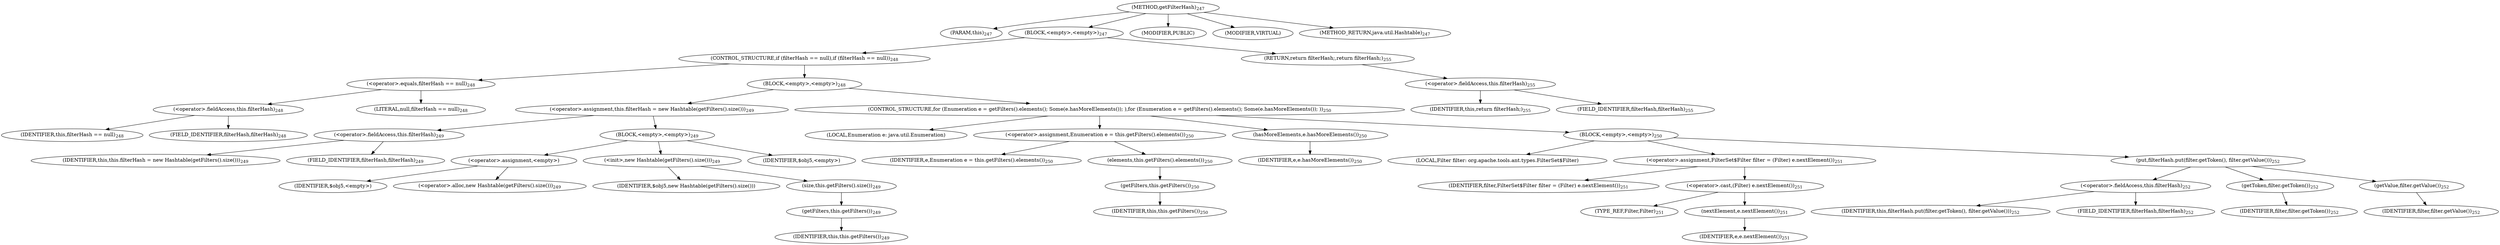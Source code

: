 digraph "getFilterHash" {  
"564" [label = <(METHOD,getFilterHash)<SUB>247</SUB>> ]
"61" [label = <(PARAM,this)<SUB>247</SUB>> ]
"565" [label = <(BLOCK,&lt;empty&gt;,&lt;empty&gt;)<SUB>247</SUB>> ]
"566" [label = <(CONTROL_STRUCTURE,if (filterHash == null),if (filterHash == null))<SUB>248</SUB>> ]
"567" [label = <(&lt;operator&gt;.equals,filterHash == null)<SUB>248</SUB>> ]
"568" [label = <(&lt;operator&gt;.fieldAccess,this.filterHash)<SUB>248</SUB>> ]
"569" [label = <(IDENTIFIER,this,filterHash == null)<SUB>248</SUB>> ]
"570" [label = <(FIELD_IDENTIFIER,filterHash,filterHash)<SUB>248</SUB>> ]
"571" [label = <(LITERAL,null,filterHash == null)<SUB>248</SUB>> ]
"572" [label = <(BLOCK,&lt;empty&gt;,&lt;empty&gt;)<SUB>248</SUB>> ]
"573" [label = <(&lt;operator&gt;.assignment,this.filterHash = new Hashtable(getFilters().size()))<SUB>249</SUB>> ]
"574" [label = <(&lt;operator&gt;.fieldAccess,this.filterHash)<SUB>249</SUB>> ]
"575" [label = <(IDENTIFIER,this,this.filterHash = new Hashtable(getFilters().size()))<SUB>249</SUB>> ]
"576" [label = <(FIELD_IDENTIFIER,filterHash,filterHash)<SUB>249</SUB>> ]
"577" [label = <(BLOCK,&lt;empty&gt;,&lt;empty&gt;)<SUB>249</SUB>> ]
"578" [label = <(&lt;operator&gt;.assignment,&lt;empty&gt;)> ]
"579" [label = <(IDENTIFIER,$obj5,&lt;empty&gt;)> ]
"580" [label = <(&lt;operator&gt;.alloc,new Hashtable(getFilters().size()))<SUB>249</SUB>> ]
"581" [label = <(&lt;init&gt;,new Hashtable(getFilters().size()))<SUB>249</SUB>> ]
"582" [label = <(IDENTIFIER,$obj5,new Hashtable(getFilters().size()))> ]
"583" [label = <(size,this.getFilters().size())<SUB>249</SUB>> ]
"584" [label = <(getFilters,this.getFilters())<SUB>249</SUB>> ]
"60" [label = <(IDENTIFIER,this,this.getFilters())<SUB>249</SUB>> ]
"585" [label = <(IDENTIFIER,$obj5,&lt;empty&gt;)> ]
"586" [label = <(CONTROL_STRUCTURE,for (Enumeration e = getFilters().elements(); Some(e.hasMoreElements()); ),for (Enumeration e = getFilters().elements(); Some(e.hasMoreElements()); ))<SUB>250</SUB>> ]
"587" [label = <(LOCAL,Enumeration e: java.util.Enumeration)> ]
"588" [label = <(&lt;operator&gt;.assignment,Enumeration e = this.getFilters().elements())<SUB>250</SUB>> ]
"589" [label = <(IDENTIFIER,e,Enumeration e = this.getFilters().elements())<SUB>250</SUB>> ]
"590" [label = <(elements,this.getFilters().elements())<SUB>250</SUB>> ]
"591" [label = <(getFilters,this.getFilters())<SUB>250</SUB>> ]
"62" [label = <(IDENTIFIER,this,this.getFilters())<SUB>250</SUB>> ]
"592" [label = <(hasMoreElements,e.hasMoreElements())<SUB>250</SUB>> ]
"593" [label = <(IDENTIFIER,e,e.hasMoreElements())<SUB>250</SUB>> ]
"594" [label = <(BLOCK,&lt;empty&gt;,&lt;empty&gt;)<SUB>250</SUB>> ]
"595" [label = <(LOCAL,Filter filter: org.apache.tools.ant.types.FilterSet$Filter)> ]
"596" [label = <(&lt;operator&gt;.assignment,FilterSet$Filter filter = (Filter) e.nextElement())<SUB>251</SUB>> ]
"597" [label = <(IDENTIFIER,filter,FilterSet$Filter filter = (Filter) e.nextElement())<SUB>251</SUB>> ]
"598" [label = <(&lt;operator&gt;.cast,(Filter) e.nextElement())<SUB>251</SUB>> ]
"599" [label = <(TYPE_REF,Filter,Filter)<SUB>251</SUB>> ]
"600" [label = <(nextElement,e.nextElement())<SUB>251</SUB>> ]
"601" [label = <(IDENTIFIER,e,e.nextElement())<SUB>251</SUB>> ]
"602" [label = <(put,filterHash.put(filter.getToken(), filter.getValue()))<SUB>252</SUB>> ]
"603" [label = <(&lt;operator&gt;.fieldAccess,this.filterHash)<SUB>252</SUB>> ]
"604" [label = <(IDENTIFIER,this,filterHash.put(filter.getToken(), filter.getValue()))<SUB>252</SUB>> ]
"605" [label = <(FIELD_IDENTIFIER,filterHash,filterHash)<SUB>252</SUB>> ]
"606" [label = <(getToken,filter.getToken())<SUB>252</SUB>> ]
"607" [label = <(IDENTIFIER,filter,filter.getToken())<SUB>252</SUB>> ]
"608" [label = <(getValue,filter.getValue())<SUB>252</SUB>> ]
"609" [label = <(IDENTIFIER,filter,filter.getValue())<SUB>252</SUB>> ]
"610" [label = <(RETURN,return filterHash;,return filterHash;)<SUB>255</SUB>> ]
"611" [label = <(&lt;operator&gt;.fieldAccess,this.filterHash)<SUB>255</SUB>> ]
"612" [label = <(IDENTIFIER,this,return filterHash;)<SUB>255</SUB>> ]
"613" [label = <(FIELD_IDENTIFIER,filterHash,filterHash)<SUB>255</SUB>> ]
"614" [label = <(MODIFIER,PUBLIC)> ]
"615" [label = <(MODIFIER,VIRTUAL)> ]
"616" [label = <(METHOD_RETURN,java.util.Hashtable)<SUB>247</SUB>> ]
  "564" -> "61" 
  "564" -> "565" 
  "564" -> "614" 
  "564" -> "615" 
  "564" -> "616" 
  "565" -> "566" 
  "565" -> "610" 
  "566" -> "567" 
  "566" -> "572" 
  "567" -> "568" 
  "567" -> "571" 
  "568" -> "569" 
  "568" -> "570" 
  "572" -> "573" 
  "572" -> "586" 
  "573" -> "574" 
  "573" -> "577" 
  "574" -> "575" 
  "574" -> "576" 
  "577" -> "578" 
  "577" -> "581" 
  "577" -> "585" 
  "578" -> "579" 
  "578" -> "580" 
  "581" -> "582" 
  "581" -> "583" 
  "583" -> "584" 
  "584" -> "60" 
  "586" -> "587" 
  "586" -> "588" 
  "586" -> "592" 
  "586" -> "594" 
  "588" -> "589" 
  "588" -> "590" 
  "590" -> "591" 
  "591" -> "62" 
  "592" -> "593" 
  "594" -> "595" 
  "594" -> "596" 
  "594" -> "602" 
  "596" -> "597" 
  "596" -> "598" 
  "598" -> "599" 
  "598" -> "600" 
  "600" -> "601" 
  "602" -> "603" 
  "602" -> "606" 
  "602" -> "608" 
  "603" -> "604" 
  "603" -> "605" 
  "606" -> "607" 
  "608" -> "609" 
  "610" -> "611" 
  "611" -> "612" 
  "611" -> "613" 
}
